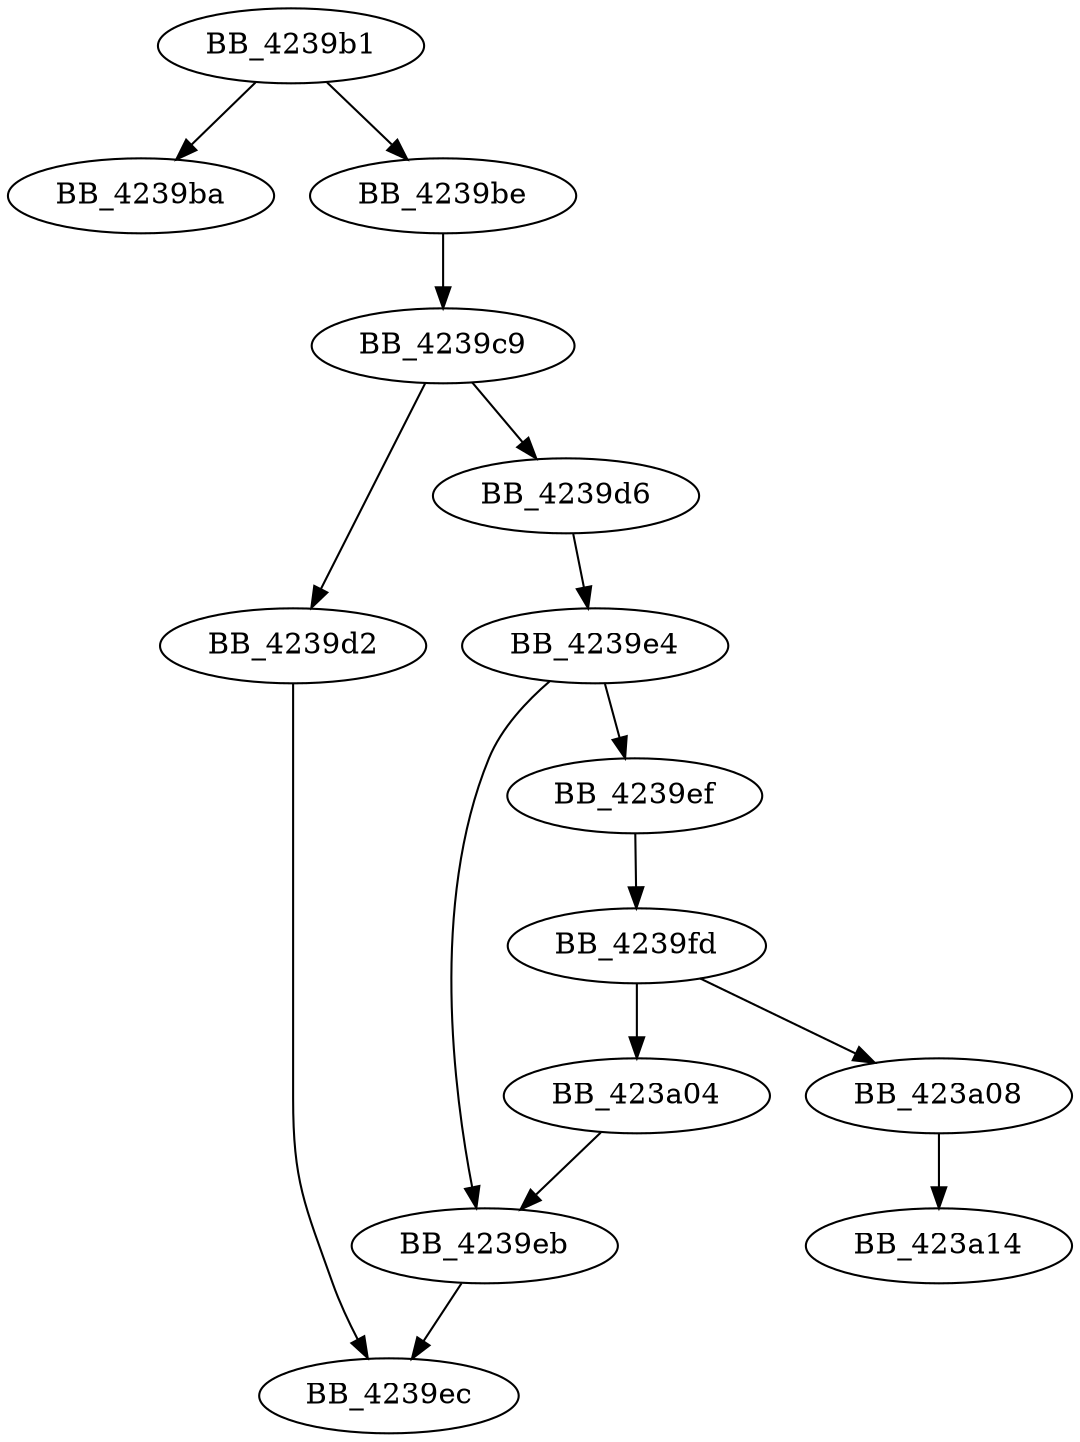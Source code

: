 DiGraph ___copy_locale_name{
BB_4239b1->BB_4239ba
BB_4239b1->BB_4239be
BB_4239be->BB_4239c9
BB_4239c9->BB_4239d2
BB_4239c9->BB_4239d6
BB_4239d2->BB_4239ec
BB_4239d6->BB_4239e4
BB_4239e4->BB_4239eb
BB_4239e4->BB_4239ef
BB_4239eb->BB_4239ec
BB_4239ef->BB_4239fd
BB_4239fd->BB_423a04
BB_4239fd->BB_423a08
BB_423a04->BB_4239eb
BB_423a08->BB_423a14
}
